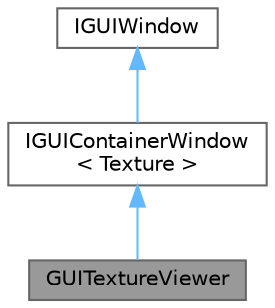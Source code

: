 digraph "GUITextureViewer"
{
 // LATEX_PDF_SIZE
  bgcolor="transparent";
  edge [fontname=Helvetica,fontsize=10,labelfontname=Helvetica,labelfontsize=10];
  node [fontname=Helvetica,fontsize=10,shape=box,height=0.2,width=0.4];
  Node1 [id="Node000001",label="GUITextureViewer",height=0.2,width=0.4,color="gray40", fillcolor="grey60", style="filled", fontcolor="black",tooltip=" "];
  Node2 -> Node1 [id="edge1_Node000001_Node000002",dir="back",color="steelblue1",style="solid",tooltip=" "];
  Node2 [id="Node000002",label="IGUIContainerWindow\l\< Texture \>",height=0.2,width=0.4,color="gray40", fillcolor="white", style="filled",URL="$class_i_g_u_i_container_window.html",tooltip=" "];
  Node3 -> Node2 [id="edge2_Node000002_Node000003",dir="back",color="steelblue1",style="solid",tooltip=" "];
  Node3 [id="Node000003",label="IGUIWindow",height=0.2,width=0.4,color="gray40", fillcolor="white", style="filled",URL="$class_i_g_u_i_window.html",tooltip=" "];
}
